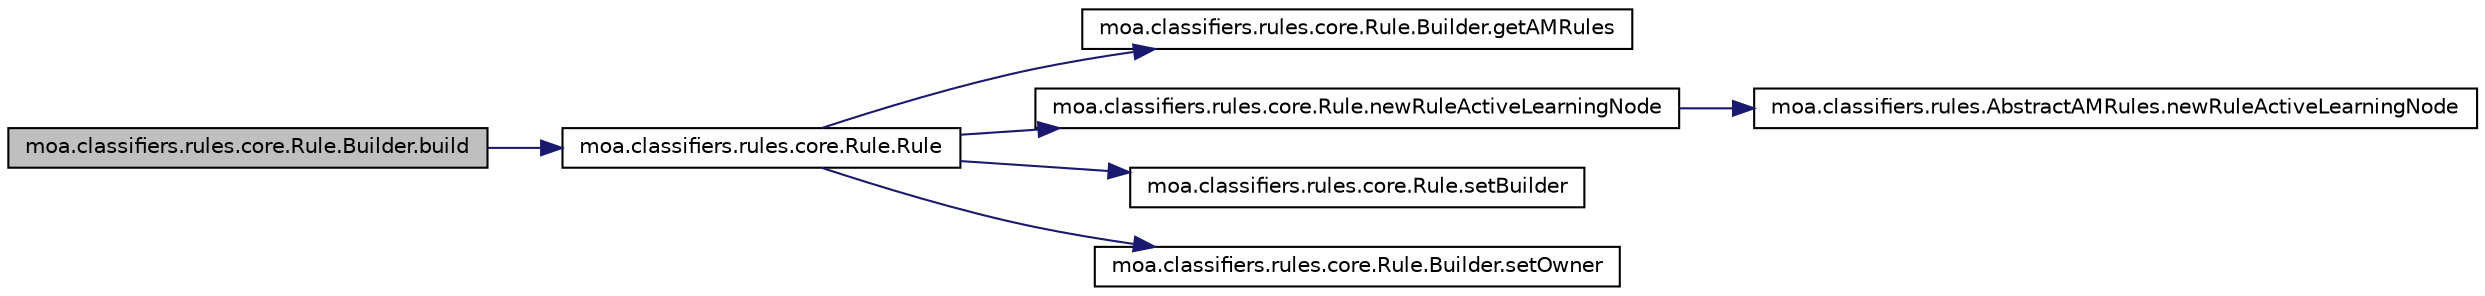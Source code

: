 digraph G
{
  edge [fontname="Helvetica",fontsize="10",labelfontname="Helvetica",labelfontsize="10"];
  node [fontname="Helvetica",fontsize="10",shape=record];
  rankdir=LR;
  Node1 [label="moa.classifiers.rules.core.Rule.Builder.build",height=0.2,width=0.4,color="black", fillcolor="grey75", style="filled" fontcolor="black"];
  Node1 -> Node2 [color="midnightblue",fontsize="10",style="solid",fontname="Helvetica"];
  Node2 [label="moa.classifiers.rules.core.Rule.Rule",height=0.2,width=0.4,color="black", fillcolor="white", style="filled",URL="$classmoa_1_1classifiers_1_1rules_1_1core_1_1Rule.html#aac1beb99c563a6ecee011b84eedda16b"];
  Node2 -> Node3 [color="midnightblue",fontsize="10",style="solid",fontname="Helvetica"];
  Node3 [label="moa.classifiers.rules.core.Rule.Builder.getAMRules",height=0.2,width=0.4,color="black", fillcolor="white", style="filled",URL="$classmoa_1_1classifiers_1_1rules_1_1core_1_1Rule_1_1Builder.html#a3eadcc67f2c435bb29bf3e2b3d2c80f6"];
  Node2 -> Node4 [color="midnightblue",fontsize="10",style="solid",fontname="Helvetica"];
  Node4 [label="moa.classifiers.rules.core.Rule.newRuleActiveLearningNode",height=0.2,width=0.4,color="black", fillcolor="white", style="filled",URL="$classmoa_1_1classifiers_1_1rules_1_1core_1_1Rule.html#ad2614fab08df51e89cc088aef75a58cf"];
  Node4 -> Node5 [color="midnightblue",fontsize="10",style="solid",fontname="Helvetica"];
  Node5 [label="moa.classifiers.rules.AbstractAMRules.newRuleActiveLearningNode",height=0.2,width=0.4,color="black", fillcolor="white", style="filled",URL="$classmoa_1_1classifiers_1_1rules_1_1AbstractAMRules.html#a44f98c7a5e03645d7b623579e4777363"];
  Node2 -> Node6 [color="midnightblue",fontsize="10",style="solid",fontname="Helvetica"];
  Node6 [label="moa.classifiers.rules.core.Rule.setBuilder",height=0.2,width=0.4,color="black", fillcolor="white", style="filled",URL="$classmoa_1_1classifiers_1_1rules_1_1core_1_1Rule.html#a342d90a0f80e4889b9372b769e00d8e2"];
  Node2 -> Node7 [color="midnightblue",fontsize="10",style="solid",fontname="Helvetica"];
  Node7 [label="moa.classifiers.rules.core.Rule.Builder.setOwner",height=0.2,width=0.4,color="black", fillcolor="white", style="filled",URL="$classmoa_1_1classifiers_1_1rules_1_1core_1_1Rule_1_1Builder.html#a2e3b1f9c144425a6b3930710e6091ef7"];
}
